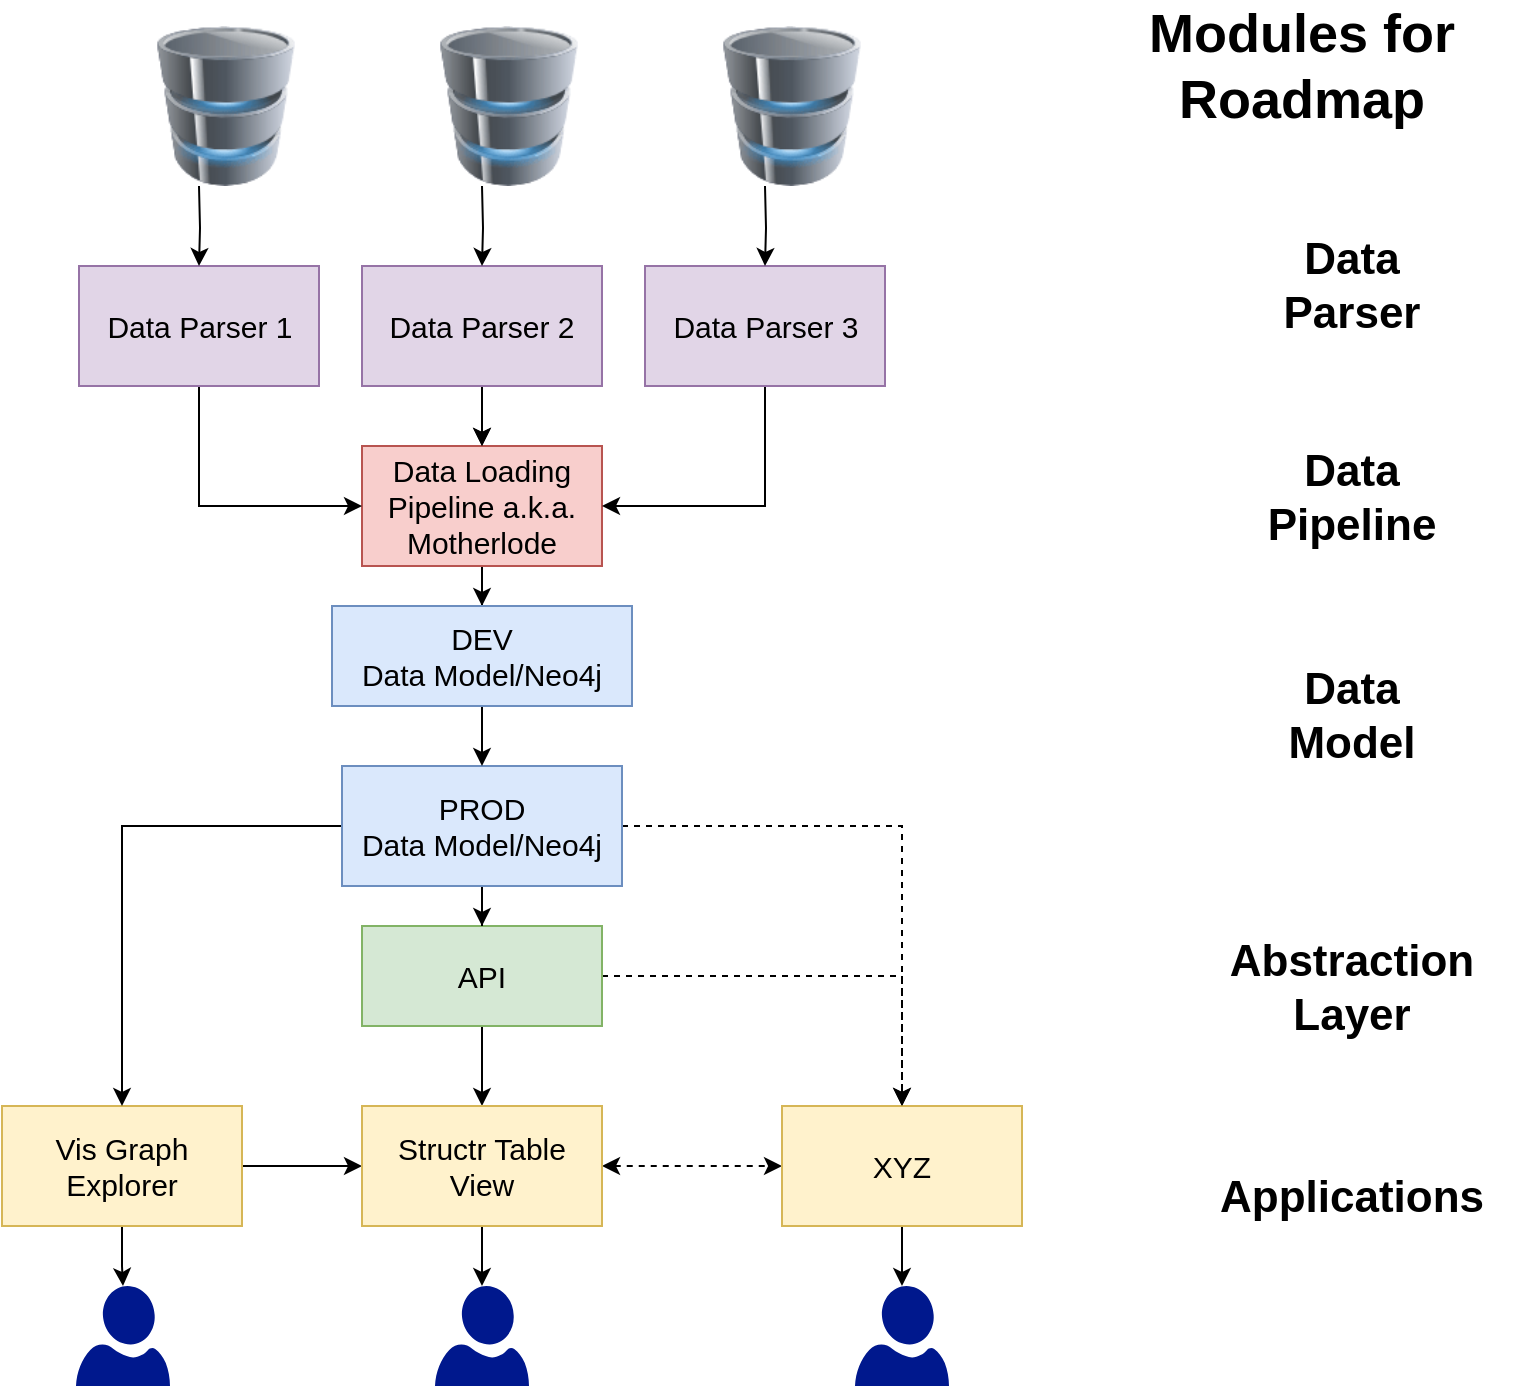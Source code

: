 <mxfile version="13.2.4" type="device"><diagram id="XkJDjl7zr_0QrSwY4Zgh" name="Page-1"><mxGraphModel dx="1351" dy="971" grid="1" gridSize="10" guides="1" tooltips="1" connect="1" arrows="1" fold="1" page="1" pageScale="1" pageWidth="827" pageHeight="1169" math="0" shadow="0"><root><mxCell id="0"/><mxCell id="1" parent="0"/><mxCell id="AakddTdOaxGFPCx44sk8-21" style="edgeStyle=orthogonalEdgeStyle;rounded=0;orthogonalLoop=1;jettySize=auto;html=1;entryX=0.5;entryY=0;entryDx=0;entryDy=0;startArrow=none;startFill=0;fontSize=15;" edge="1" parent="1" source="AakddTdOaxGFPCx44sk8-2" target="AakddTdOaxGFPCx44sk8-7"><mxGeometry relative="1" as="geometry"/></mxCell><mxCell id="AakddTdOaxGFPCx44sk8-24" style="edgeStyle=orthogonalEdgeStyle;rounded=0;orthogonalLoop=1;jettySize=auto;html=1;entryX=0.5;entryY=0;entryDx=0;entryDy=0;startArrow=none;startFill=0;dashed=1;fontSize=15;" edge="1" parent="1" source="AakddTdOaxGFPCx44sk8-2" target="AakddTdOaxGFPCx44sk8-10"><mxGeometry relative="1" as="geometry"/></mxCell><mxCell id="AakddTdOaxGFPCx44sk8-2" value="API" style="rounded=0;whiteSpace=wrap;html=1;fillColor=#d5e8d4;strokeColor=#82b366;fontSize=15;gradientColor=none;" vertex="1" parent="1"><mxGeometry x="245" y="480" width="120" height="50" as="geometry"/></mxCell><mxCell id="AakddTdOaxGFPCx44sk8-48" style="edgeStyle=orthogonalEdgeStyle;rounded=0;orthogonalLoop=1;jettySize=auto;html=1;entryX=0.5;entryY=0;entryDx=0;entryDy=0;entryPerimeter=0;startArrow=none;startFill=0;fontSize=15;" edge="1" parent="1" source="AakddTdOaxGFPCx44sk8-6" target="AakddTdOaxGFPCx44sk8-45"><mxGeometry relative="1" as="geometry"/></mxCell><mxCell id="AakddTdOaxGFPCx44sk8-53" style="edgeStyle=orthogonalEdgeStyle;rounded=0;orthogonalLoop=1;jettySize=auto;html=1;entryX=0;entryY=0.5;entryDx=0;entryDy=0;startArrow=none;startFill=0;fontSize=15;" edge="1" parent="1" source="AakddTdOaxGFPCx44sk8-6" target="AakddTdOaxGFPCx44sk8-7"><mxGeometry relative="1" as="geometry"/></mxCell><mxCell id="AakddTdOaxGFPCx44sk8-6" value="Vis Graph Explorer" style="rounded=0;whiteSpace=wrap;html=1;fillColor=#fff2cc;strokeColor=#d6b656;fontSize=15;" vertex="1" parent="1"><mxGeometry x="65" y="570" width="120" height="60" as="geometry"/></mxCell><mxCell id="AakddTdOaxGFPCx44sk8-25" style="edgeStyle=orthogonalEdgeStyle;rounded=0;orthogonalLoop=1;jettySize=auto;html=1;entryX=0;entryY=0.5;entryDx=0;entryDy=0;startArrow=classic;startFill=1;dashed=1;fontSize=15;" edge="1" parent="1" source="AakddTdOaxGFPCx44sk8-7" target="AakddTdOaxGFPCx44sk8-10"><mxGeometry relative="1" as="geometry"/></mxCell><mxCell id="AakddTdOaxGFPCx44sk8-49" style="edgeStyle=orthogonalEdgeStyle;rounded=0;orthogonalLoop=1;jettySize=auto;html=1;entryX=0.5;entryY=0;entryDx=0;entryDy=0;entryPerimeter=0;startArrow=none;startFill=0;fontSize=15;" edge="1" parent="1" source="AakddTdOaxGFPCx44sk8-7" target="AakddTdOaxGFPCx44sk8-46"><mxGeometry relative="1" as="geometry"/></mxCell><mxCell id="AakddTdOaxGFPCx44sk8-7" value="Structr Table View" style="rounded=0;whiteSpace=wrap;html=1;fillColor=#fff2cc;strokeColor=#d6b656;fontSize=15;" vertex="1" parent="1"><mxGeometry x="245" y="570" width="120" height="60" as="geometry"/></mxCell><mxCell id="AakddTdOaxGFPCx44sk8-50" style="edgeStyle=orthogonalEdgeStyle;rounded=0;orthogonalLoop=1;jettySize=auto;html=1;entryX=0.5;entryY=0;entryDx=0;entryDy=0;entryPerimeter=0;startArrow=none;startFill=0;fontSize=15;" edge="1" parent="1" source="AakddTdOaxGFPCx44sk8-10" target="AakddTdOaxGFPCx44sk8-47"><mxGeometry relative="1" as="geometry"/></mxCell><mxCell id="AakddTdOaxGFPCx44sk8-10" value="XYZ" style="rounded=0;whiteSpace=wrap;html=1;fillColor=#fff2cc;strokeColor=#d6b656;fontSize=15;" vertex="1" parent="1"><mxGeometry x="455" y="570" width="120" height="60" as="geometry"/></mxCell><mxCell id="AakddTdOaxGFPCx44sk8-16" style="edgeStyle=orthogonalEdgeStyle;rounded=0;orthogonalLoop=1;jettySize=auto;html=1;fontSize=15;" edge="1" parent="1" source="AakddTdOaxGFPCx44sk8-12" target="AakddTdOaxGFPCx44sk8-6"><mxGeometry relative="1" as="geometry"/></mxCell><mxCell id="AakddTdOaxGFPCx44sk8-22" style="edgeStyle=orthogonalEdgeStyle;rounded=0;orthogonalLoop=1;jettySize=auto;html=1;startArrow=none;startFill=0;fontSize=15;" edge="1" parent="1" source="AakddTdOaxGFPCx44sk8-12" target="AakddTdOaxGFPCx44sk8-2"><mxGeometry relative="1" as="geometry"/></mxCell><mxCell id="AakddTdOaxGFPCx44sk8-23" style="edgeStyle=orthogonalEdgeStyle;rounded=0;orthogonalLoop=1;jettySize=auto;html=1;startArrow=none;startFill=0;dashed=1;fontSize=15;" edge="1" parent="1" source="AakddTdOaxGFPCx44sk8-12" target="AakddTdOaxGFPCx44sk8-10"><mxGeometry relative="1" as="geometry"/></mxCell><mxCell id="AakddTdOaxGFPCx44sk8-12" value="PROD&lt;br&gt;Data Model/Neo4j" style="rounded=0;whiteSpace=wrap;html=1;fillColor=#dae8fc;strokeColor=#6c8ebf;fontSize=15;" vertex="1" parent="1"><mxGeometry x="235" y="400" width="140" height="60" as="geometry"/></mxCell><mxCell id="AakddTdOaxGFPCx44sk8-57" style="edgeStyle=orthogonalEdgeStyle;rounded=0;orthogonalLoop=1;jettySize=auto;html=1;entryX=0.5;entryY=0;entryDx=0;entryDy=0;startArrow=none;startFill=0;fontSize=15;" edge="1" parent="1" source="AakddTdOaxGFPCx44sk8-27" target="AakddTdOaxGFPCx44sk8-54"><mxGeometry relative="1" as="geometry"/></mxCell><mxCell id="AakddTdOaxGFPCx44sk8-27" value="Data Loading Pipeline a.k.a. Motherlode" style="rounded=0;whiteSpace=wrap;html=1;fillColor=#f8cecc;strokeColor=#b85450;fontSize=15;" vertex="1" parent="1"><mxGeometry x="245" y="240" width="120" height="60" as="geometry"/></mxCell><mxCell id="AakddTdOaxGFPCx44sk8-34" style="edgeStyle=orthogonalEdgeStyle;rounded=0;orthogonalLoop=1;jettySize=auto;html=1;startArrow=none;startFill=0;fontSize=15;" edge="1" parent="1" source="AakddTdOaxGFPCx44sk8-29" target="AakddTdOaxGFPCx44sk8-27"><mxGeometry relative="1" as="geometry"/></mxCell><mxCell id="AakddTdOaxGFPCx44sk8-52" style="edgeStyle=orthogonalEdgeStyle;rounded=0;orthogonalLoop=1;jettySize=auto;html=1;entryX=0;entryY=0.5;entryDx=0;entryDy=0;startArrow=none;startFill=0;fontSize=15;" edge="1" parent="1" source="AakddTdOaxGFPCx44sk8-28" target="AakddTdOaxGFPCx44sk8-27"><mxGeometry relative="1" as="geometry"><Array as="points"><mxPoint x="163.5" y="270"/></Array></mxGeometry></mxCell><mxCell id="AakddTdOaxGFPCx44sk8-28" value="Data Parser 1" style="rounded=0;whiteSpace=wrap;html=1;fillColor=#e1d5e7;strokeColor=#9673a6;fontSize=15;" vertex="1" parent="1"><mxGeometry x="103.5" y="150" width="120" height="60" as="geometry"/></mxCell><mxCell id="AakddTdOaxGFPCx44sk8-32" style="edgeStyle=orthogonalEdgeStyle;rounded=0;orthogonalLoop=1;jettySize=auto;html=1;startArrow=none;startFill=0;fontSize=15;" edge="1" parent="1" source="AakddTdOaxGFPCx44sk8-29" target="AakddTdOaxGFPCx44sk8-27"><mxGeometry relative="1" as="geometry"/></mxCell><mxCell id="AakddTdOaxGFPCx44sk8-51" style="edgeStyle=orthogonalEdgeStyle;rounded=0;orthogonalLoop=1;jettySize=auto;html=1;startArrow=none;startFill=0;fontSize=15;entryX=1;entryY=0.5;entryDx=0;entryDy=0;" edge="1" parent="1" source="AakddTdOaxGFPCx44sk8-33" target="AakddTdOaxGFPCx44sk8-27"><mxGeometry relative="1" as="geometry"><mxPoint x="396.5" y="320" as="targetPoint"/><Array as="points"><mxPoint x="446.5" y="270"/></Array></mxGeometry></mxCell><mxCell id="AakddTdOaxGFPCx44sk8-33" value="Data Parser 3" style="rounded=0;whiteSpace=wrap;html=1;fillColor=#e1d5e7;strokeColor=#9673a6;fontSize=15;" vertex="1" parent="1"><mxGeometry x="386.5" y="150" width="120" height="60" as="geometry"/></mxCell><mxCell id="AakddTdOaxGFPCx44sk8-29" value="Data Parser 2" style="rounded=0;whiteSpace=wrap;html=1;fillColor=#e1d5e7;strokeColor=#9673a6;fontSize=15;" vertex="1" parent="1"><mxGeometry x="245" y="150" width="120" height="60" as="geometry"/></mxCell><mxCell id="AakddTdOaxGFPCx44sk8-43" style="edgeStyle=orthogonalEdgeStyle;rounded=0;orthogonalLoop=1;jettySize=auto;html=1;startArrow=none;startFill=0;fontSize=15;" edge="1" parent="1" target="AakddTdOaxGFPCx44sk8-29"><mxGeometry relative="1" as="geometry"><mxPoint x="305" y="110" as="sourcePoint"/></mxGeometry></mxCell><mxCell id="AakddTdOaxGFPCx44sk8-39" value="" style="image;html=1;labelBackgroundColor=#ffffff;image=img/lib/clip_art/computers/Database_128x128.png;gradientColor=none;fontSize=15;" vertex="1" parent="1"><mxGeometry x="278.5" y="30" width="80" height="80" as="geometry"/></mxCell><mxCell id="AakddTdOaxGFPCx44sk8-42" style="edgeStyle=orthogonalEdgeStyle;rounded=0;orthogonalLoop=1;jettySize=auto;html=1;entryX=0.5;entryY=0;entryDx=0;entryDy=0;startArrow=none;startFill=0;fontSize=15;" edge="1" parent="1" target="AakddTdOaxGFPCx44sk8-28"><mxGeometry relative="1" as="geometry"><mxPoint x="163.5" y="110" as="sourcePoint"/></mxGeometry></mxCell><mxCell id="AakddTdOaxGFPCx44sk8-40" value="" style="image;html=1;labelBackgroundColor=#ffffff;image=img/lib/clip_art/computers/Database_128x128.png;gradientColor=none;fontSize=15;" vertex="1" parent="1"><mxGeometry x="137" y="30" width="80" height="80" as="geometry"/></mxCell><mxCell id="AakddTdOaxGFPCx44sk8-44" style="edgeStyle=orthogonalEdgeStyle;rounded=0;orthogonalLoop=1;jettySize=auto;html=1;startArrow=none;startFill=0;fontSize=15;" edge="1" parent="1" target="AakddTdOaxGFPCx44sk8-33"><mxGeometry relative="1" as="geometry"><mxPoint x="446.5" y="110" as="sourcePoint"/></mxGeometry></mxCell><mxCell id="AakddTdOaxGFPCx44sk8-41" value="" style="image;html=1;labelBackgroundColor=#ffffff;image=img/lib/clip_art/computers/Database_128x128.png;gradientColor=none;fontSize=15;" vertex="1" parent="1"><mxGeometry x="420" y="30" width="80" height="80" as="geometry"/></mxCell><mxCell id="AakddTdOaxGFPCx44sk8-45" value="" style="aspect=fixed;pointerEvents=1;shadow=0;dashed=0;html=1;strokeColor=none;labelPosition=center;verticalLabelPosition=bottom;verticalAlign=top;align=center;fillColor=#00188D;shape=mxgraph.azure.user;fontSize=15;" vertex="1" parent="1"><mxGeometry x="102" y="660" width="47" height="50" as="geometry"/></mxCell><mxCell id="AakddTdOaxGFPCx44sk8-46" value="" style="aspect=fixed;pointerEvents=1;shadow=0;dashed=0;html=1;strokeColor=none;labelPosition=center;verticalLabelPosition=bottom;verticalAlign=top;align=center;fillColor=#00188D;shape=mxgraph.azure.user;fontSize=15;" vertex="1" parent="1"><mxGeometry x="281.5" y="660" width="47" height="50" as="geometry"/></mxCell><mxCell id="AakddTdOaxGFPCx44sk8-47" value="" style="aspect=fixed;pointerEvents=1;shadow=0;dashed=0;html=1;strokeColor=none;labelPosition=center;verticalLabelPosition=bottom;verticalAlign=top;align=center;fillColor=#00188D;shape=mxgraph.azure.user;fontSize=15;" vertex="1" parent="1"><mxGeometry x="491.5" y="660" width="47" height="50" as="geometry"/></mxCell><mxCell id="AakddTdOaxGFPCx44sk8-59" style="edgeStyle=orthogonalEdgeStyle;rounded=0;orthogonalLoop=1;jettySize=auto;html=1;entryX=0.5;entryY=0;entryDx=0;entryDy=0;startArrow=none;startFill=0;fontSize=15;" edge="1" parent="1" source="AakddTdOaxGFPCx44sk8-54" target="AakddTdOaxGFPCx44sk8-12"><mxGeometry relative="1" as="geometry"/></mxCell><mxCell id="AakddTdOaxGFPCx44sk8-54" value="DEV&lt;br&gt;Data Model/Neo4j" style="rounded=0;whiteSpace=wrap;html=1;fillColor=#dae8fc;strokeColor=#6c8ebf;fontSize=15;" vertex="1" parent="1"><mxGeometry x="230" y="320" width="150" height="50" as="geometry"/></mxCell><mxCell id="AakddTdOaxGFPCx44sk8-60" value="Data Parser" style="text;html=1;strokeColor=none;fillColor=none;align=center;verticalAlign=middle;whiteSpace=wrap;rounded=0;fontSize=22;fontStyle=1" vertex="1" parent="1"><mxGeometry x="700" y="150" width="80" height="20" as="geometry"/></mxCell><mxCell id="AakddTdOaxGFPCx44sk8-61" value="Data Pipeline" style="text;html=1;strokeColor=none;fillColor=none;align=center;verticalAlign=middle;whiteSpace=wrap;rounded=0;fontSize=22;fontStyle=1" vertex="1" parent="1"><mxGeometry x="700" y="256" width="80" height="20" as="geometry"/></mxCell><mxCell id="AakddTdOaxGFPCx44sk8-62" value="Data Model" style="text;html=1;strokeColor=none;fillColor=none;align=center;verticalAlign=middle;whiteSpace=wrap;rounded=0;fontSize=22;fontStyle=1" vertex="1" parent="1"><mxGeometry x="700" y="365" width="80" height="20" as="geometry"/></mxCell><mxCell id="AakddTdOaxGFPCx44sk8-63" value="Abstraction Layer" style="text;html=1;strokeColor=none;fillColor=none;align=center;verticalAlign=middle;whiteSpace=wrap;rounded=0;fontSize=22;fontStyle=1" vertex="1" parent="1"><mxGeometry x="700" y="501" width="80" height="20" as="geometry"/></mxCell><mxCell id="AakddTdOaxGFPCx44sk8-64" value="Applications" style="text;html=1;strokeColor=none;fillColor=none;align=center;verticalAlign=middle;whiteSpace=wrap;rounded=0;fontSize=22;fontStyle=1" vertex="1" parent="1"><mxGeometry x="700" y="606" width="80" height="20" as="geometry"/></mxCell><mxCell id="AakddTdOaxGFPCx44sk8-69" value="Modules for Roadmap" style="text;html=1;strokeColor=none;fillColor=none;align=center;verticalAlign=middle;whiteSpace=wrap;rounded=0;fontSize=27;fontStyle=1" vertex="1" parent="1"><mxGeometry x="610" y="40" width="210" height="20" as="geometry"/></mxCell></root></mxGraphModel></diagram></mxfile>